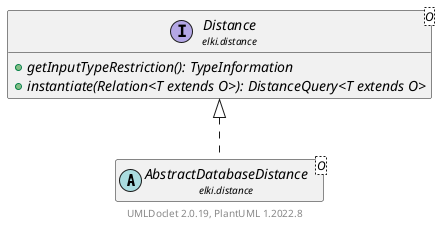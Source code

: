 @startuml
    remove .*\.(Instance|Par|Parameterizer|Factory)$
    set namespaceSeparator none
    hide empty fields
    hide empty methods

    abstract class "<size:14>AbstractDatabaseDistance\n<size:10>elki.distance" as elki.distance.AbstractDatabaseDistance<O> [[AbstractDatabaseDistance.html]]

    interface "<size:14>Distance\n<size:10>elki.distance" as elki.distance.Distance<O> [[Distance.html]] {
        {abstract} +getInputTypeRestriction(): TypeInformation
        {abstract} +instantiate(Relation<T extends O>): DistanceQuery<T extends O>
    }
    abstract class "<size:14>AbstractDatabaseDistance.Instance\n<size:10>elki.distance" as elki.distance.AbstractDatabaseDistance.Instance<O> [[AbstractDatabaseDistance.Instance.html]]

    elki.distance.Distance <|.. elki.distance.AbstractDatabaseDistance
    elki.distance.AbstractDatabaseDistance +-- elki.distance.AbstractDatabaseDistance.Instance

    center footer UMLDoclet 2.0.19, PlantUML 1.2022.8
@enduml
